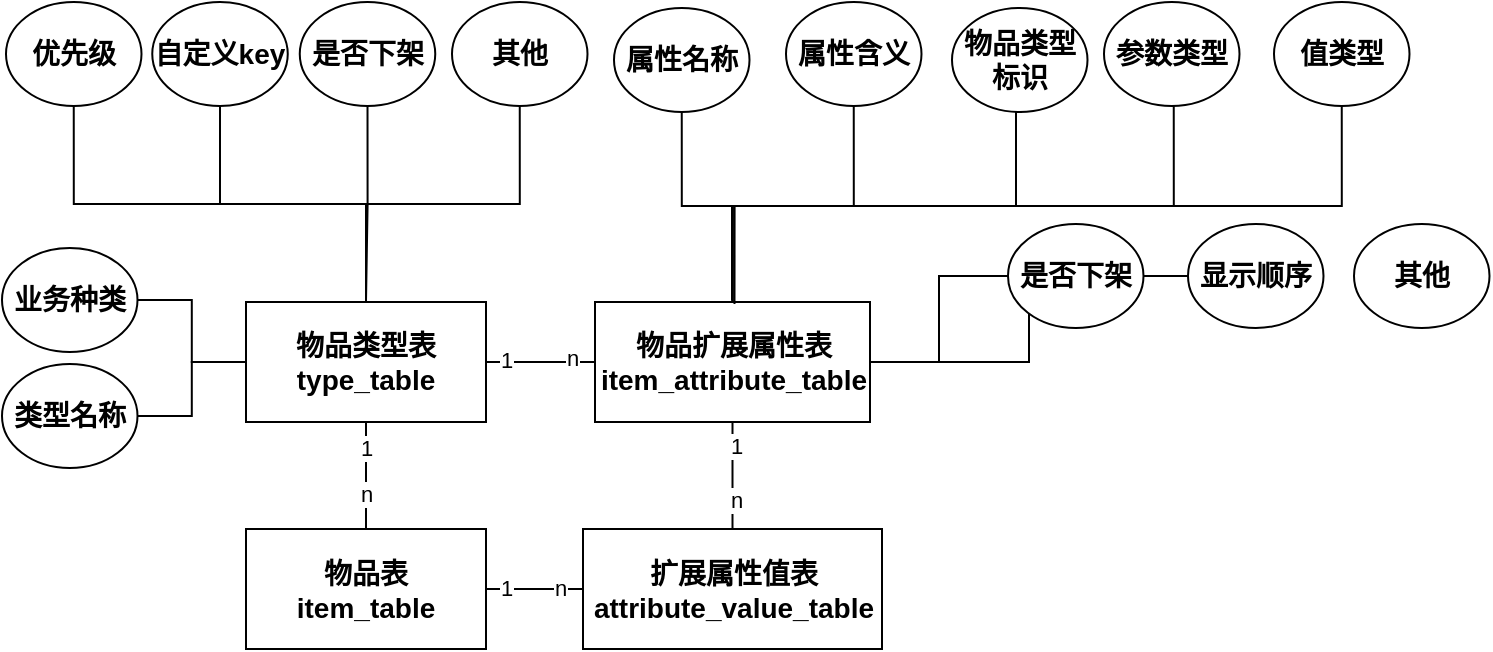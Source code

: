 <mxfile version="23.1.1" type="github">
  <diagram id="R2lEEEUBdFMjLlhIrx00" name="Page-1">
    <mxGraphModel dx="1400" dy="687" grid="0" gridSize="10" guides="1" tooltips="1" connect="1" arrows="1" fold="1" page="0" pageScale="1" pageWidth="850" pageHeight="1100" math="0" shadow="0" extFonts="Permanent Marker^https://fonts.googleapis.com/css?family=Permanent+Marker">
      <root>
        <mxCell id="0" />
        <mxCell id="1" parent="0" />
        <mxCell id="AVYWx6dRsydTbOFGkszw-3" value="" style="edgeStyle=orthogonalEdgeStyle;rounded=0;orthogonalLoop=1;jettySize=auto;html=1;endArrow=none;endFill=0;fontStyle=1;fontSize=14;" parent="1" source="AVYWx6dRsydTbOFGkszw-1" target="AVYWx6dRsydTbOFGkszw-2" edge="1">
          <mxGeometry relative="1" as="geometry" />
        </mxCell>
        <mxCell id="zZYmXjJWFtk9v0oxD4zD-30" value="1" style="edgeLabel;html=1;align=center;verticalAlign=middle;resizable=0;points=[];" parent="AVYWx6dRsydTbOFGkszw-3" vertex="1" connectable="0">
          <mxGeometry x="-0.679" relative="1" as="geometry">
            <mxPoint x="1" y="-1" as="offset" />
          </mxGeometry>
        </mxCell>
        <mxCell id="zZYmXjJWFtk9v0oxD4zD-31" value="n" style="edgeLabel;html=1;align=center;verticalAlign=middle;resizable=0;points=[];" parent="AVYWx6dRsydTbOFGkszw-3" vertex="1" connectable="0">
          <mxGeometry x="0.696" y="-2" relative="1" as="geometry">
            <mxPoint x="-3" y="-4" as="offset" />
          </mxGeometry>
        </mxCell>
        <mxCell id="AVYWx6dRsydTbOFGkszw-1" value="物品类型表&lt;br&gt;type_table" style="rounded=0;whiteSpace=wrap;html=1;fontStyle=1;fontSize=14;" parent="1" vertex="1">
          <mxGeometry x="235" y="163" width="120" height="60" as="geometry" />
        </mxCell>
        <mxCell id="zZYmXjJWFtk9v0oxD4zD-21" value="" style="edgeStyle=orthogonalEdgeStyle;rounded=0;orthogonalLoop=1;jettySize=auto;html=1;endArrow=none;endFill=0;fontStyle=1;fontSize=14;exitX=0;exitY=0.5;exitDx=0;exitDy=0;" parent="1" source="AVYWx6dRsydTbOFGkszw-1" target="zZYmXjJWFtk9v0oxD4zD-15" edge="1">
          <mxGeometry relative="1" as="geometry" />
        </mxCell>
        <mxCell id="eV8Cj5NUUuQYXD0irm4h-1" value="" style="edgeStyle=orthogonalEdgeStyle;rounded=0;orthogonalLoop=1;jettySize=auto;html=1;endArrow=none;endFill=0;" edge="1" parent="1" source="AVYWx6dRsydTbOFGkszw-2" target="AVYWx6dRsydTbOFGkszw-6">
          <mxGeometry relative="1" as="geometry" />
        </mxCell>
        <mxCell id="eV8Cj5NUUuQYXD0irm4h-2" value="1" style="edgeLabel;html=1;align=center;verticalAlign=middle;resizable=0;points=[];" vertex="1" connectable="0" parent="eV8Cj5NUUuQYXD0irm4h-1">
          <mxGeometry x="-0.577" y="1" relative="1" as="geometry">
            <mxPoint as="offset" />
          </mxGeometry>
        </mxCell>
        <mxCell id="eV8Cj5NUUuQYXD0irm4h-3" value="n" style="edgeLabel;html=1;align=center;verticalAlign=middle;resizable=0;points=[];" vertex="1" connectable="0" parent="eV8Cj5NUUuQYXD0irm4h-1">
          <mxGeometry x="0.431" y="1" relative="1" as="geometry">
            <mxPoint as="offset" />
          </mxGeometry>
        </mxCell>
        <mxCell id="AVYWx6dRsydTbOFGkszw-2" value="物品扩展属性表&lt;br&gt;item_attribute_table" style="rounded=0;whiteSpace=wrap;html=1;fontStyle=1;fontSize=14;" parent="1" vertex="1">
          <mxGeometry x="409.5" y="163" width="137.5" height="60" as="geometry" />
        </mxCell>
        <mxCell id="AVYWx6dRsydTbOFGkszw-7" value="" style="edgeStyle=orthogonalEdgeStyle;rounded=0;orthogonalLoop=1;jettySize=auto;html=1;endArrow=none;endFill=0;fontStyle=1;fontSize=14;" parent="1" source="AVYWx6dRsydTbOFGkszw-4" target="AVYWx6dRsydTbOFGkszw-6" edge="1">
          <mxGeometry relative="1" as="geometry" />
        </mxCell>
        <mxCell id="zZYmXjJWFtk9v0oxD4zD-32" value="n" style="edgeLabel;html=1;align=center;verticalAlign=middle;resizable=0;points=[];" parent="AVYWx6dRsydTbOFGkszw-7" vertex="1" connectable="0">
          <mxGeometry x="0.696" relative="1" as="geometry">
            <mxPoint x="-4" y="-1" as="offset" />
          </mxGeometry>
        </mxCell>
        <mxCell id="zZYmXjJWFtk9v0oxD4zD-33" value="1" style="edgeLabel;html=1;align=center;verticalAlign=middle;resizable=0;points=[];" parent="AVYWx6dRsydTbOFGkszw-7" vertex="1" connectable="0">
          <mxGeometry x="-0.579" y="-2" relative="1" as="geometry">
            <mxPoint y="-3" as="offset" />
          </mxGeometry>
        </mxCell>
        <mxCell id="AVYWx6dRsydTbOFGkszw-4" value="物品表&lt;br&gt;item_table" style="rounded=0;whiteSpace=wrap;html=1;fontStyle=1;fontSize=14;" parent="1" vertex="1">
          <mxGeometry x="235" y="276.5" width="120" height="60" as="geometry" />
        </mxCell>
        <mxCell id="AVYWx6dRsydTbOFGkszw-6" value="扩展属性值表&lt;br&gt;attribute_value_table" style="rounded=0;whiteSpace=wrap;html=1;fontStyle=1;fontSize=14;" parent="1" vertex="1">
          <mxGeometry x="403.5" y="276.5" width="149.5" height="60" as="geometry" />
        </mxCell>
        <mxCell id="zZYmXjJWFtk9v0oxD4zD-15" value="类型名称" style="ellipse;whiteSpace=wrap;html=1;fontStyle=1;fontSize=14;" parent="1" vertex="1">
          <mxGeometry x="113" y="194" width="67.75" height="52" as="geometry" />
        </mxCell>
        <mxCell id="zZYmXjJWFtk9v0oxD4zD-23" value="" style="edgeStyle=orthogonalEdgeStyle;rounded=0;orthogonalLoop=1;jettySize=auto;html=1;endArrow=none;endFill=0;exitX=0.5;exitY=1;exitDx=0;exitDy=0;" parent="1" source="AVYWx6dRsydTbOFGkszw-1" target="AVYWx6dRsydTbOFGkszw-4" edge="1">
          <mxGeometry relative="1" as="geometry">
            <mxPoint x="295" y="285" as="sourcePoint" />
          </mxGeometry>
        </mxCell>
        <mxCell id="zZYmXjJWFtk9v0oxD4zD-27" value="n" style="edgeLabel;html=1;align=center;verticalAlign=middle;resizable=0;points=[];" parent="zZYmXjJWFtk9v0oxD4zD-23" vertex="1" connectable="0">
          <mxGeometry x="-0.04" y="-1" relative="1" as="geometry">
            <mxPoint x="1" y="10" as="offset" />
          </mxGeometry>
        </mxCell>
        <mxCell id="zZYmXjJWFtk9v0oxD4zD-28" value="1" style="edgeLabel;html=1;align=center;verticalAlign=middle;resizable=0;points=[];" parent="zZYmXjJWFtk9v0oxD4zD-23" vertex="1" connectable="0">
          <mxGeometry x="-0.801" y="1" relative="1" as="geometry">
            <mxPoint x="-1" y="7" as="offset" />
          </mxGeometry>
        </mxCell>
        <mxCell id="eV8Cj5NUUuQYXD0irm4h-10" value="" style="edgeStyle=orthogonalEdgeStyle;rounded=0;orthogonalLoop=1;jettySize=auto;html=1;entryX=0;entryY=0.5;entryDx=0;entryDy=0;endArrow=none;endFill=0;exitX=1;exitY=0.5;exitDx=0;exitDy=0;" edge="1" parent="1" source="eV8Cj5NUUuQYXD0irm4h-4" target="AVYWx6dRsydTbOFGkszw-1">
          <mxGeometry relative="1" as="geometry">
            <mxPoint x="138.875" y="158" as="targetPoint" />
          </mxGeometry>
        </mxCell>
        <mxCell id="eV8Cj5NUUuQYXD0irm4h-4" value="业务种类" style="ellipse;whiteSpace=wrap;html=1;fontStyle=1;fontSize=14;" vertex="1" parent="1">
          <mxGeometry x="113" y="136" width="67.75" height="52" as="geometry" />
        </mxCell>
        <mxCell id="eV8Cj5NUUuQYXD0irm4h-11" value="" style="edgeStyle=orthogonalEdgeStyle;rounded=0;orthogonalLoop=1;jettySize=auto;html=1;endArrow=none;endFill=0;exitX=0.5;exitY=1;exitDx=0;exitDy=0;" edge="1" parent="1" source="eV8Cj5NUUuQYXD0irm4h-5" target="AVYWx6dRsydTbOFGkszw-1">
          <mxGeometry relative="1" as="geometry" />
        </mxCell>
        <mxCell id="eV8Cj5NUUuQYXD0irm4h-5" value="优先级" style="ellipse;whiteSpace=wrap;html=1;fontStyle=1;fontSize=14;" vertex="1" parent="1">
          <mxGeometry x="115" y="13" width="67.75" height="52" as="geometry" />
        </mxCell>
        <mxCell id="eV8Cj5NUUuQYXD0irm4h-12" value="" style="edgeStyle=orthogonalEdgeStyle;rounded=0;orthogonalLoop=1;jettySize=auto;html=1;endArrow=none;endFill=0;" edge="1" parent="1" source="eV8Cj5NUUuQYXD0irm4h-6" target="AVYWx6dRsydTbOFGkszw-1">
          <mxGeometry relative="1" as="geometry" />
        </mxCell>
        <mxCell id="eV8Cj5NUUuQYXD0irm4h-6" value="自定义key" style="ellipse;whiteSpace=wrap;html=1;fontStyle=1;fontSize=14;" vertex="1" parent="1">
          <mxGeometry x="188.13" y="13" width="67.75" height="52" as="geometry" />
        </mxCell>
        <mxCell id="eV8Cj5NUUuQYXD0irm4h-14" value="" style="edgeStyle=orthogonalEdgeStyle;rounded=0;orthogonalLoop=1;jettySize=auto;html=1;endArrow=none;endFill=0;" edge="1" parent="1" source="eV8Cj5NUUuQYXD0irm4h-7" target="AVYWx6dRsydTbOFGkszw-1">
          <mxGeometry relative="1" as="geometry" />
        </mxCell>
        <mxCell id="eV8Cj5NUUuQYXD0irm4h-7" value="是否下架" style="ellipse;whiteSpace=wrap;html=1;fontStyle=1;fontSize=14;" vertex="1" parent="1">
          <mxGeometry x="261.88" y="13" width="67.75" height="52" as="geometry" />
        </mxCell>
        <mxCell id="eV8Cj5NUUuQYXD0irm4h-13" value="" style="edgeStyle=orthogonalEdgeStyle;rounded=0;orthogonalLoop=1;jettySize=auto;html=1;entryX=0.5;entryY=0;entryDx=0;entryDy=0;endArrow=none;endFill=0;" edge="1" parent="1" source="eV8Cj5NUUuQYXD0irm4h-8" target="AVYWx6dRsydTbOFGkszw-1">
          <mxGeometry relative="1" as="geometry" />
        </mxCell>
        <mxCell id="eV8Cj5NUUuQYXD0irm4h-8" value="其他" style="ellipse;whiteSpace=wrap;html=1;fontStyle=1;fontSize=14;" vertex="1" parent="1">
          <mxGeometry x="338" y="13" width="67.75" height="52" as="geometry" />
        </mxCell>
        <mxCell id="eV8Cj5NUUuQYXD0irm4h-23" value="" style="edgeStyle=orthogonalEdgeStyle;rounded=0;orthogonalLoop=1;jettySize=auto;html=1;endArrow=none;endFill=0;" edge="1" parent="1">
          <mxGeometry relative="1" as="geometry">
            <mxPoint x="452.875" y="67" as="sourcePoint" />
            <mxPoint x="478" y="162" as="targetPoint" />
            <Array as="points">
              <mxPoint x="453" y="115" />
              <mxPoint x="478" y="115" />
            </Array>
          </mxGeometry>
        </mxCell>
        <mxCell id="eV8Cj5NUUuQYXD0irm4h-15" value="属性名称" style="ellipse;whiteSpace=wrap;html=1;fontStyle=1;fontSize=14;" vertex="1" parent="1">
          <mxGeometry x="419" y="16" width="67.75" height="52" as="geometry" />
        </mxCell>
        <mxCell id="eV8Cj5NUUuQYXD0irm4h-24" value="" style="edgeStyle=orthogonalEdgeStyle;rounded=0;orthogonalLoop=1;jettySize=auto;html=1;endArrow=none;endFill=0;exitX=0.5;exitY=1;exitDx=0;exitDy=0;entryX=0.5;entryY=0;entryDx=0;entryDy=0;" edge="1" parent="1" source="eV8Cj5NUUuQYXD0irm4h-16" target="AVYWx6dRsydTbOFGkszw-2">
          <mxGeometry relative="1" as="geometry">
            <mxPoint x="522.875" y="65" as="sourcePoint" />
            <mxPoint x="462.3" y="164" as="targetPoint" />
            <Array as="points">
              <mxPoint x="539" y="115" />
              <mxPoint x="478" y="115" />
            </Array>
          </mxGeometry>
        </mxCell>
        <mxCell id="eV8Cj5NUUuQYXD0irm4h-16" value="属性含义" style="ellipse;whiteSpace=wrap;html=1;fontStyle=1;fontSize=14;" vertex="1" parent="1">
          <mxGeometry x="505" y="13" width="67.75" height="52" as="geometry" />
        </mxCell>
        <mxCell id="eV8Cj5NUUuQYXD0irm4h-27" value="" style="edgeStyle=orthogonalEdgeStyle;rounded=0;orthogonalLoop=1;jettySize=auto;html=1;endArrow=none;endFill=0;entryX=0.5;entryY=0;entryDx=0;entryDy=0;" edge="1" parent="1" target="AVYWx6dRsydTbOFGkszw-2">
          <mxGeometry relative="1" as="geometry">
            <mxPoint x="698.875" y="65" as="sourcePoint" />
            <mxPoint x="451" y="160" as="targetPoint" />
            <Array as="points">
              <mxPoint x="699" y="115" />
              <mxPoint x="478" y="115" />
            </Array>
          </mxGeometry>
        </mxCell>
        <mxCell id="eV8Cj5NUUuQYXD0irm4h-28" value="" style="edgeStyle=orthogonalEdgeStyle;rounded=0;orthogonalLoop=1;jettySize=auto;html=1;entryX=0.5;entryY=0;entryDx=0;entryDy=0;endArrow=none;endFill=0;exitX=0.5;exitY=1;exitDx=0;exitDy=0;" edge="1" parent="1">
          <mxGeometry relative="1" as="geometry">
            <mxPoint x="622.875" y="68" as="sourcePoint" />
            <mxPoint x="479.25" y="164" as="targetPoint" />
            <Array as="points">
              <mxPoint x="620" y="68" />
              <mxPoint x="620" y="115" />
              <mxPoint x="479" y="115" />
            </Array>
          </mxGeometry>
        </mxCell>
        <mxCell id="eV8Cj5NUUuQYXD0irm4h-19" value="值类型" style="ellipse;whiteSpace=wrap;html=1;fontStyle=1;fontSize=14;" vertex="1" parent="1">
          <mxGeometry x="749" y="13" width="67.75" height="52" as="geometry" />
        </mxCell>
        <mxCell id="eV8Cj5NUUuQYXD0irm4h-20" value="其他" style="ellipse;whiteSpace=wrap;html=1;fontStyle=1;fontSize=14;" vertex="1" parent="1">
          <mxGeometry x="789" y="124" width="67.75" height="52" as="geometry" />
        </mxCell>
        <mxCell id="eV8Cj5NUUuQYXD0irm4h-37" value="" style="edgeStyle=orthogonalEdgeStyle;rounded=0;orthogonalLoop=1;jettySize=auto;html=1;entryX=1;entryY=0.5;entryDx=0;entryDy=0;endArrow=none;endFill=0;" edge="1" parent="1" source="eV8Cj5NUUuQYXD0irm4h-21" target="AVYWx6dRsydTbOFGkszw-2">
          <mxGeometry relative="1" as="geometry">
            <mxPoint x="739.875" y="252" as="targetPoint" />
          </mxGeometry>
        </mxCell>
        <mxCell id="eV8Cj5NUUuQYXD0irm4h-21" value="显示顺序" style="ellipse;whiteSpace=wrap;html=1;fontStyle=1;fontSize=14;" vertex="1" parent="1">
          <mxGeometry x="706" y="124" width="67.75" height="52" as="geometry" />
        </mxCell>
        <mxCell id="eV8Cj5NUUuQYXD0irm4h-35" value="" style="edgeStyle=orthogonalEdgeStyle;rounded=0;orthogonalLoop=1;jettySize=auto;html=1;entryX=1;entryY=0.5;entryDx=0;entryDy=0;endArrow=none;endFill=0;" edge="1" parent="1" source="eV8Cj5NUUuQYXD0irm4h-22" target="AVYWx6dRsydTbOFGkszw-2">
          <mxGeometry relative="1" as="geometry">
            <mxPoint x="649.875" y="252" as="targetPoint" />
          </mxGeometry>
        </mxCell>
        <mxCell id="eV8Cj5NUUuQYXD0irm4h-22" value="是否下架" style="ellipse;whiteSpace=wrap;html=1;fontStyle=1;fontSize=14;" vertex="1" parent="1">
          <mxGeometry x="616" y="124" width="67.75" height="52" as="geometry" />
        </mxCell>
        <mxCell id="eV8Cj5NUUuQYXD0irm4h-29" value="" style="edgeStyle=orthogonalEdgeStyle;rounded=0;orthogonalLoop=1;jettySize=auto;html=1;entryX=0.5;entryY=0;entryDx=0;entryDy=0;endArrow=none;endFill=0;exitX=0.5;exitY=1;exitDx=0;exitDy=0;" edge="1" parent="1">
          <mxGeometry relative="1" as="geometry">
            <mxPoint x="782.875" y="65" as="sourcePoint" />
            <mxPoint x="478.25" y="163" as="targetPoint" />
            <Array as="points">
              <mxPoint x="783" y="115" />
              <mxPoint x="478" y="115" />
            </Array>
          </mxGeometry>
        </mxCell>
        <mxCell id="eV8Cj5NUUuQYXD0irm4h-18" value="参数类型" style="ellipse;whiteSpace=wrap;html=1;fontStyle=1;fontSize=14;" vertex="1" parent="1">
          <mxGeometry x="664" y="13" width="67.75" height="52" as="geometry" />
        </mxCell>
        <mxCell id="eV8Cj5NUUuQYXD0irm4h-17" value="物品类型标识" style="ellipse;whiteSpace=wrap;html=1;fontStyle=1;fontSize=14;" vertex="1" parent="1">
          <mxGeometry x="588" y="16" width="67.75" height="52" as="geometry" />
        </mxCell>
      </root>
    </mxGraphModel>
  </diagram>
</mxfile>
